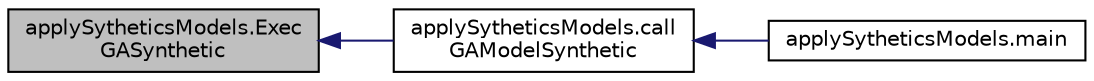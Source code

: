 digraph "applySytheticsModels.ExecGASynthetic"
{
  edge [fontname="Helvetica",fontsize="10",labelfontname="Helvetica",labelfontsize="10"];
  node [fontname="Helvetica",fontsize="10",shape=record];
  rankdir="LR";
  Node15 [label="applySytheticsModels.Exec\lGASynthetic",height=0.2,width=0.4,color="black", fillcolor="grey75", style="filled", fontcolor="black"];
  Node15 -> Node16 [dir="back",color="midnightblue",fontsize="10",style="solid",fontname="Helvetica"];
  Node16 [label="applySytheticsModels.call\lGAModelSynthetic",height=0.2,width=0.4,color="black", fillcolor="white", style="filled",URL="$namespaceapply_sythetics_models.html#a79233a58d0e9a42597d89513d2149454"];
  Node16 -> Node17 [dir="back",color="midnightblue",fontsize="10",style="solid",fontname="Helvetica"];
  Node17 [label="applySytheticsModels.main",height=0.2,width=0.4,color="black", fillcolor="white", style="filled",URL="$namespaceapply_sythetics_models.html#a17a91bec336ba8029a108e10c5c2fe56"];
}
